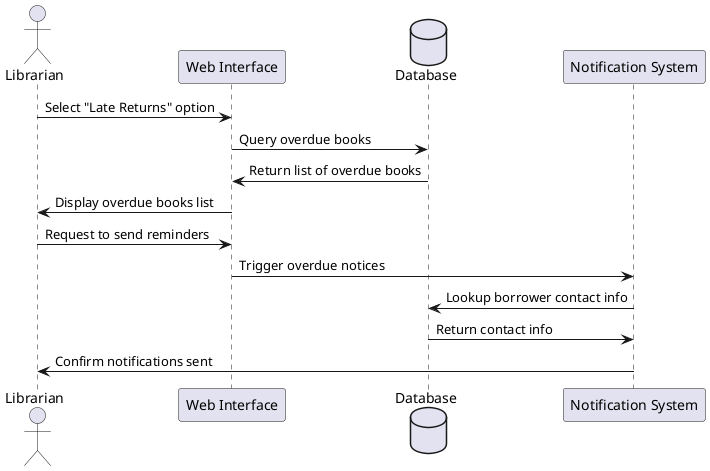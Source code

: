 @startuml
actor Librarian as librarian
participant "Web Interface" as web
database "Database" as db
participant "Notification System" as notify

librarian -> web : Select "Late Returns" option
web -> db : Query overdue books
db -> web : Return list of overdue books
web -> librarian : Display overdue books list
librarian -> web : Request to send reminders
web -> notify : Trigger overdue notices
notify -> db : Lookup borrower contact info
db -> notify : Return contact info
notify -> librarian : Confirm notifications sent

@enduml